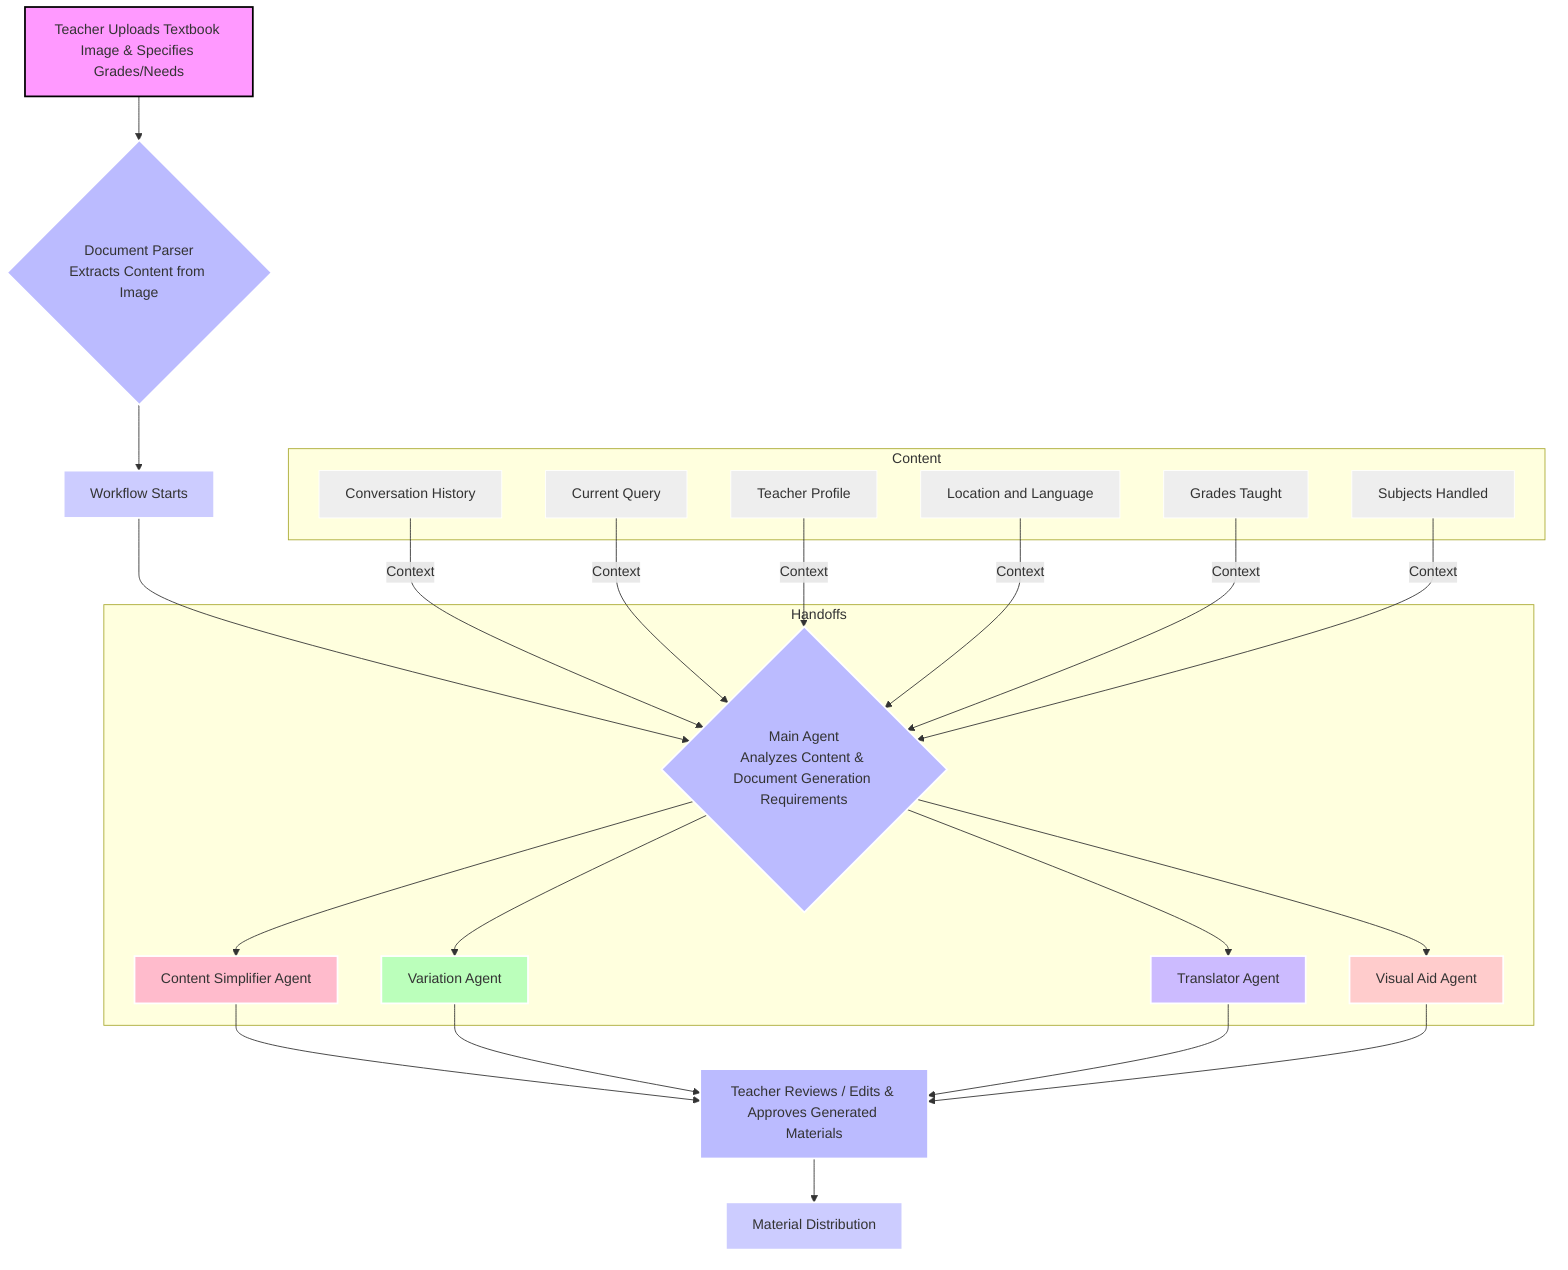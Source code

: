 graph TD
A[Teacher Uploads Textbook Image & Specifies Grades/Needs] --> B{Document Parser<br>Extracts Content from Image};
B --> C[Workflow Starts];
C --> D{Main Agent<br>Analyzes Content & Document Generation Requirements};
subgraph Handoffs
    D --> E[Content Simplifier Agent];
    D --> F[Variation Agent];
    D --> G[Translator Agent];
    D --> I[Visual Aid Agent];
end

E --> J[Teacher Reviews / Edits & Approves Generated Materials];
F --> J;
G --> J;
I --> J;

J --> K[Material Distribution];

subgraph Content
    L[Conversation History]
    M[Current Query]
    N[Teacher Profile]
    O[Location and Language]
    P[Grades Taught]
    Q[Subjects Handled]
end
L -- Context --> D;
M -- Context --> D;
N -- Context --> D;
O -- Context --> D;
P -- Context --> D;
Q -- Context --> D;

style A fill:#f9f,stroke:#000,stroke-width:2px;
style B fill:#bbf,stroke:#fff,stroke-width:2px;
style C fill:#ccf,stroke:#fff,stroke-width:2px;
style D fill:#bbf,stroke:#fff,stroke-width:2px;
style E fill:#fbc,stroke:#fff,stroke-width:2px;
style F fill:#bfb,stroke:#fff,stroke-width:2px;
style G fill:#cbf,stroke:#fff,stroke-width:2px;
style I fill:#fcc,stroke:#fff,stroke-width:2px;
style J fill:#bbf,stroke:#fff,stroke-width:2px;
style K fill:#ccf,stroke:#fff,stroke-width:2px;
style L fill:#eee,stroke:#fff,stroke-width:1px;
style M fill:#eee,stroke:#fff,stroke-width:1px;
style N fill:#eee,stroke:#fff,stroke-width:1px;
style O fill:#eee,stroke:#fff,stroke-width:1px;
style P fill:#eee,stroke:#fff,stroke-width:1px;
style Q fill:#eee,stroke:#fff,stroke-width:1px;